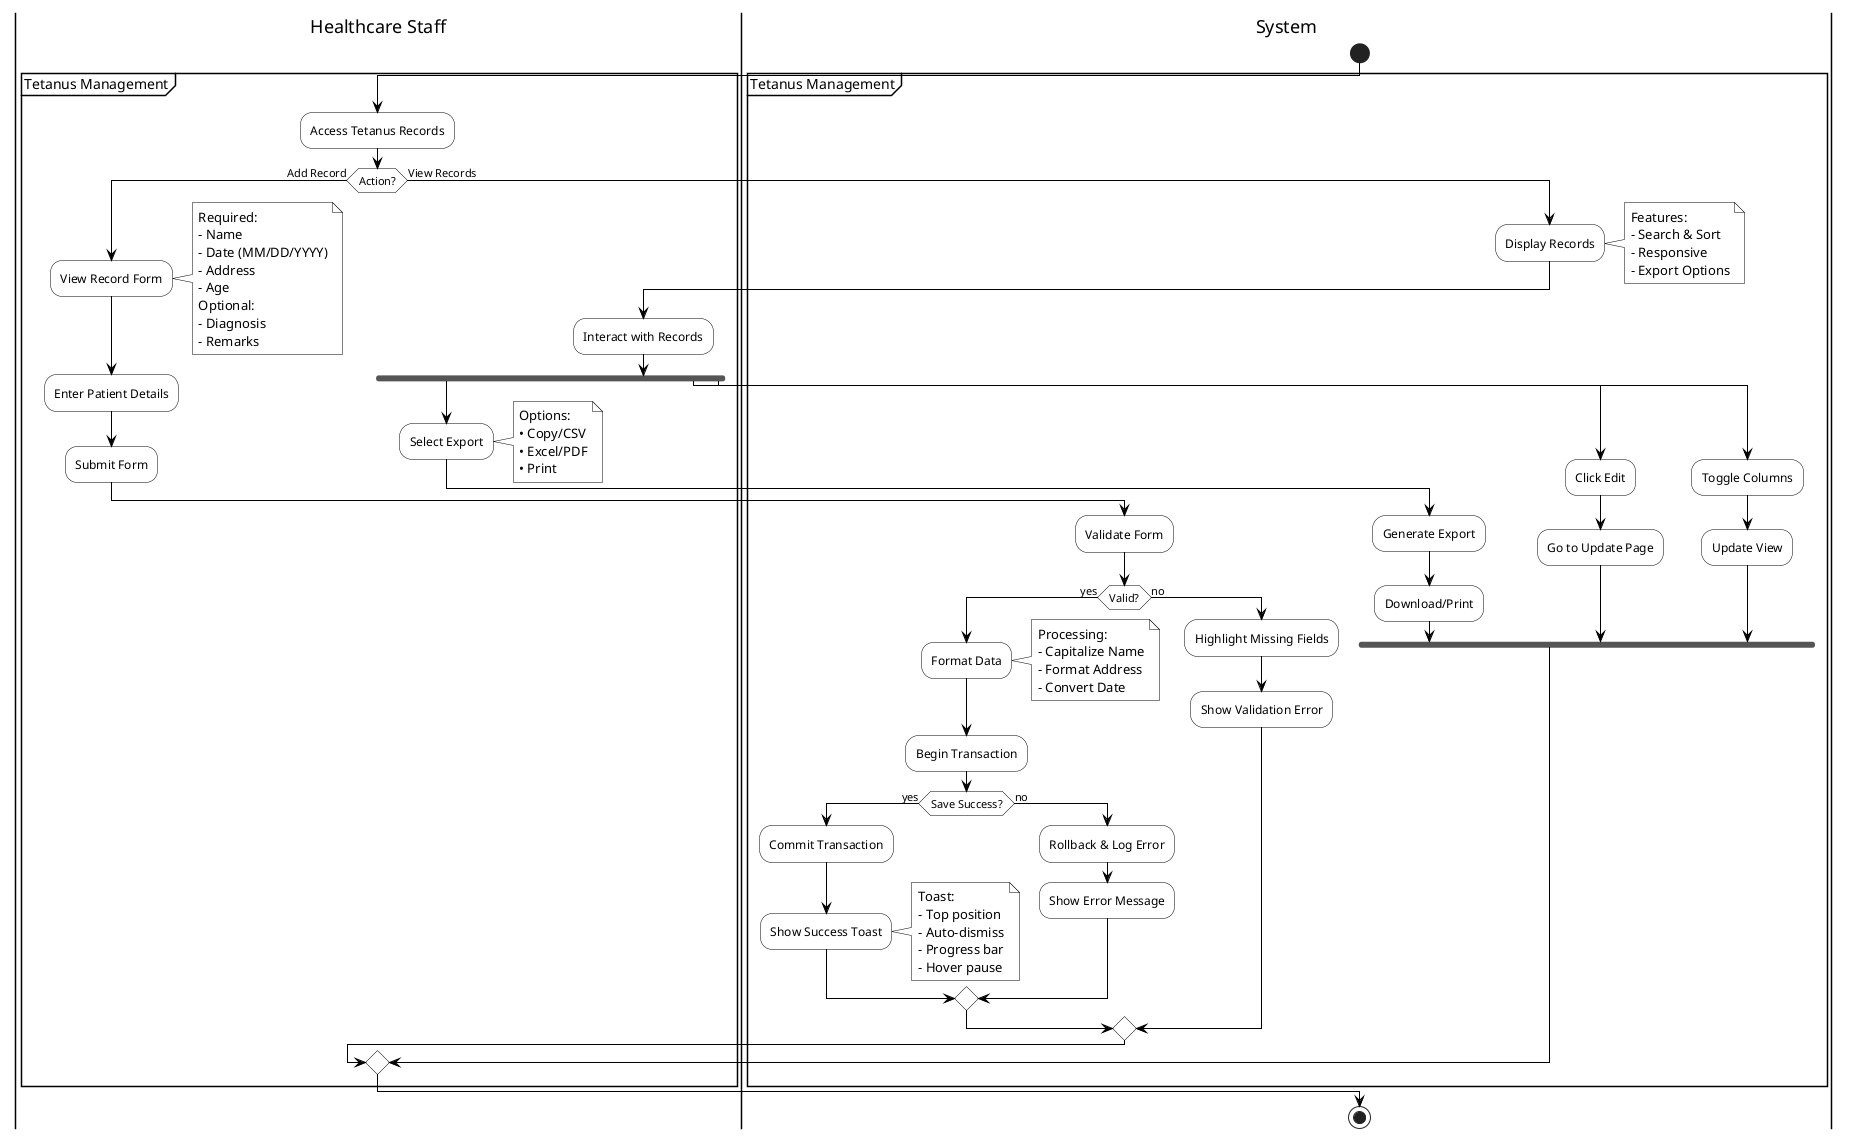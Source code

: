 @startuml Tetanus Toxoid Activity
skinparam monochrome true
skinparam shadowing false
skinparam ActivityBackgroundColor white
skinparam ActivityBorderColor black
skinparam ArrowColor black
skinparam NoteBackgroundColor white
skinparam NoteBorderColor black

|Healthcare Staff|
|System|

start

partition "Tetanus Management" {
  |Healthcare Staff|
  :Access Tetanus Records;
  
  if (Action?) then (Add Record)
    :View Record Form;
    note right
      Required:
      - Name
      - Date (MM/DD/YYYY)
      - Address
      - Age
      Optional:
      - Diagnosis
      - Remarks
    end note
    
    :Enter Patient Details;
    :Submit Form;
    
    |System|
    :Validate Form;
    
    if (Valid?) then (yes)
      :Format Data;
      note right
        Processing:
        - Capitalize Name
        - Format Address
        - Convert Date
      end note
      
      :Begin Transaction;
      
      if (Save Success?) then (yes)
        :Commit Transaction;
        :Show Success Toast;
        note right
          Toast:
          - Top position
          - Auto-dismiss
          - Progress bar
          - Hover pause
        end note
      else (no)
        :Rollback & Log Error;
        :Show Error Message;
      endif
      
    else (no)
      :Highlight Missing Fields;
      :Show Validation Error;
    endif
    
  else (View Records)
    |System|
    :Display Records;
    note right
      Features:
      - Search & Sort
      - Responsive
      - Export Options
    end note
    
    |Healthcare Staff|
    :Interact with Records;
    
    fork
      :Select Export;
      note right
        Options:
        • Copy/CSV
        • Excel/PDF
        • Print
      end note
      
      |System|
      :Generate Export;
      :Download/Print;
    fork again
      :Click Edit;
      |System|
      :Go to Update Page;
    fork again
      :Toggle Columns;
      |System|
      :Update View;
    end fork
  endif
}

stop

@enduml 